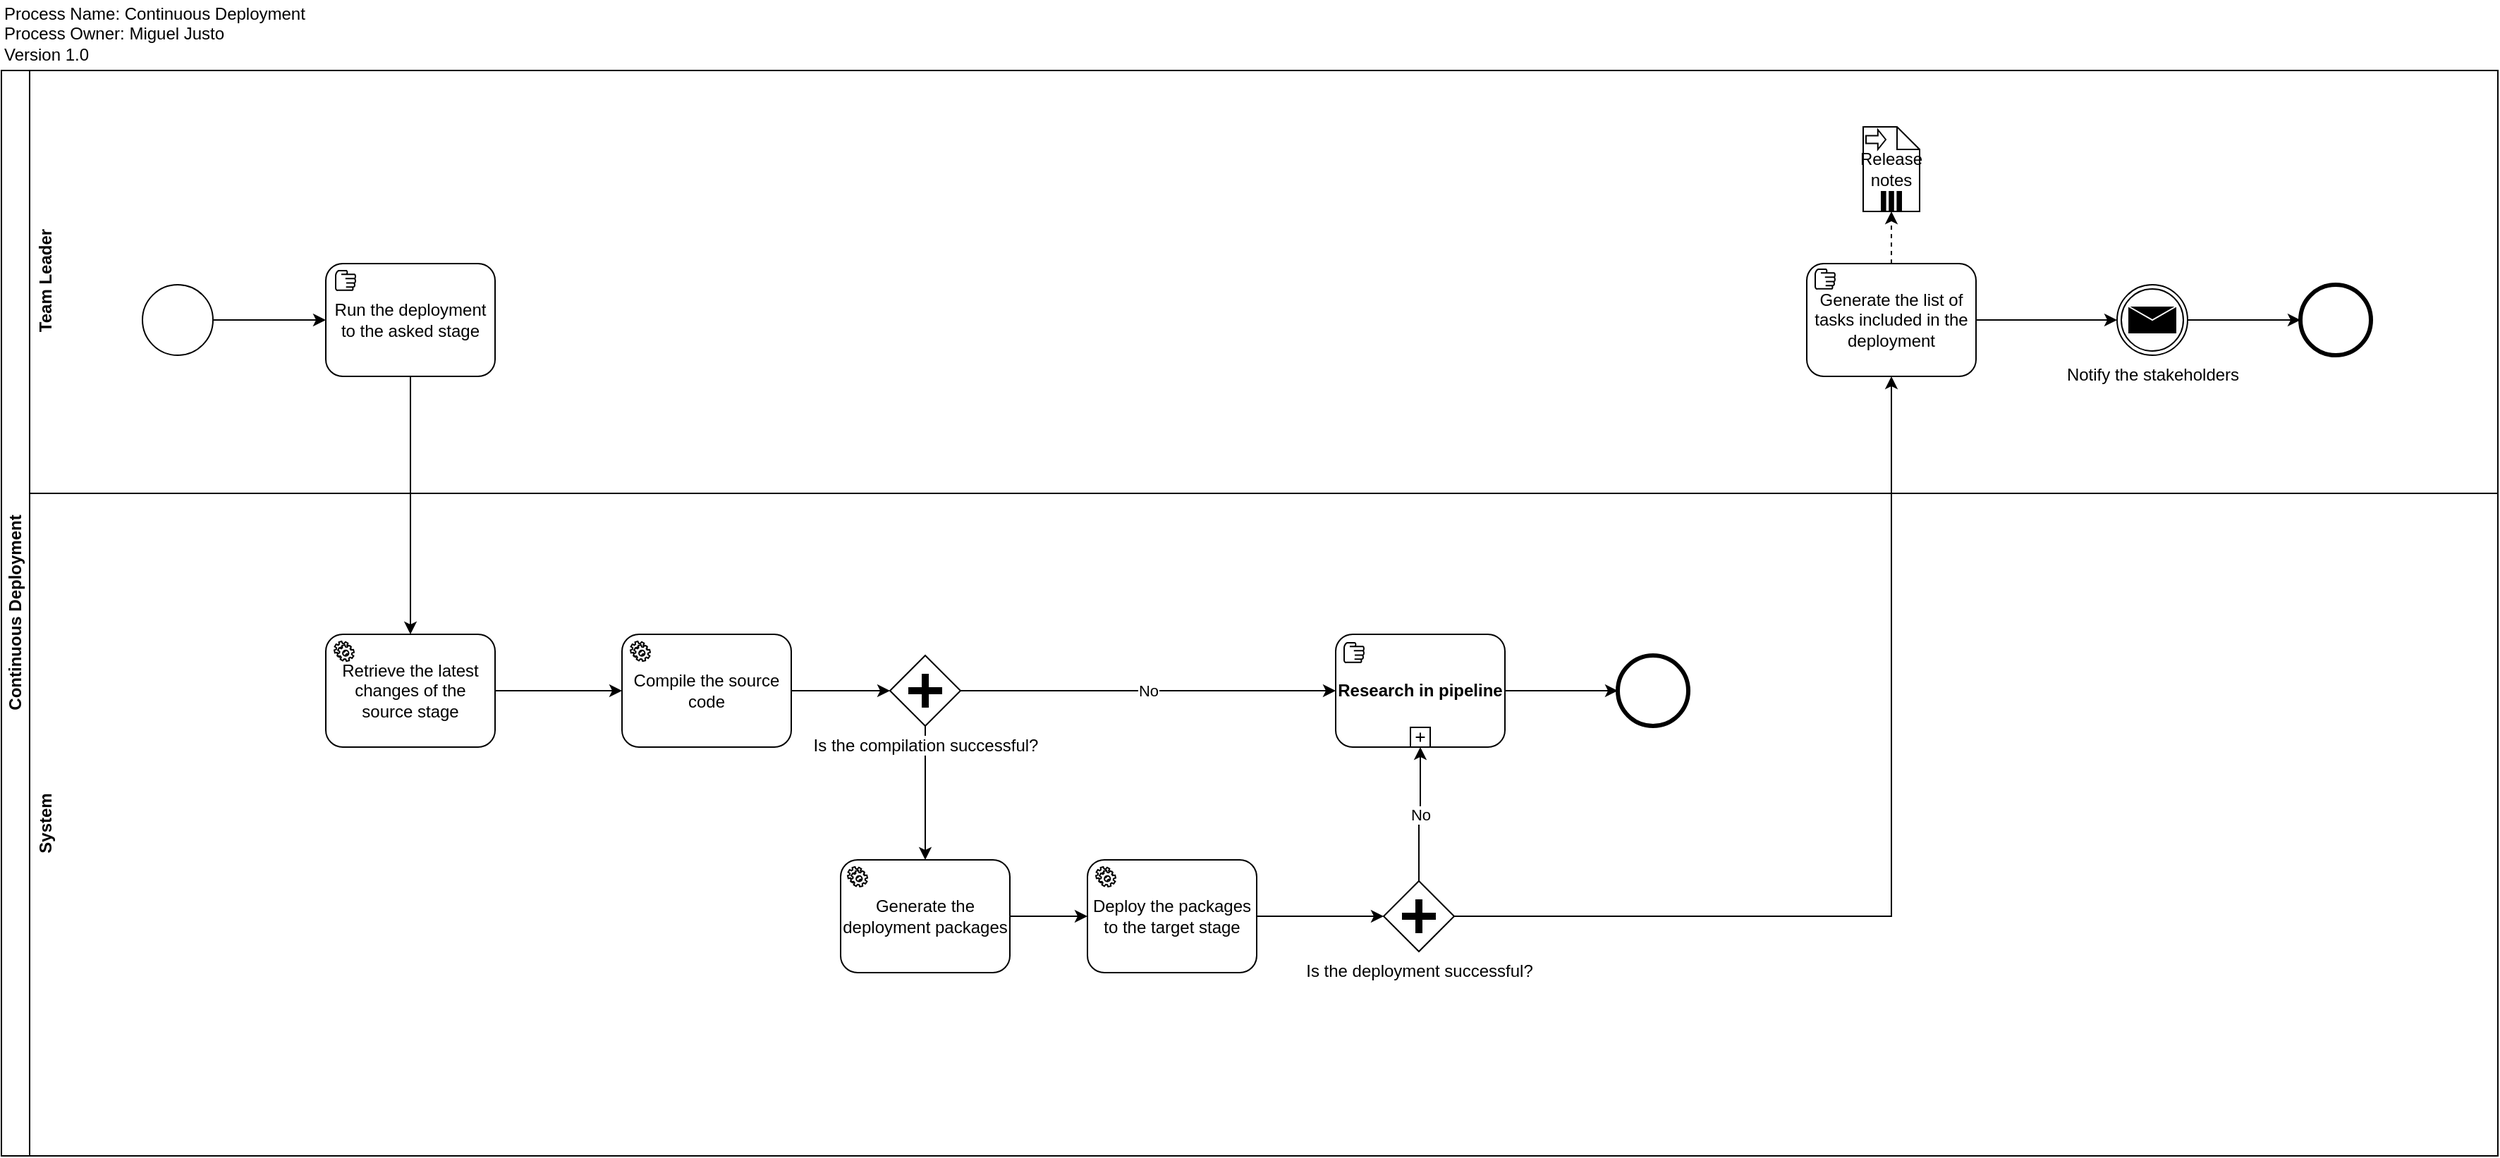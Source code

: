 <mxfile version="10.6.7" type="github"><diagram id="DVTR2RfnITZA854L2pNn" name="Page-1"><mxGraphModel dx="1593" dy="2038" grid="1" gridSize="10" guides="1" tooltips="1" connect="1" arrows="1" fold="1" page="1" pageScale="1" pageWidth="850" pageHeight="1100" math="0" shadow="0"><root><mxCell id="0"/><mxCell id="1" parent="0"/><mxCell id="3vAsA8XuMRNIAd-NyA9_-1" value="Continuous Deployment" style="swimlane;html=1;horizontal=0;startSize=20;" vertex="1" parent="1"><mxGeometry x="20" y="-190" width="1770" height="770" as="geometry"/></mxCell><mxCell id="3vAsA8XuMRNIAd-NyA9_-2" value="Team Leader" style="swimlane;html=1;horizontal=0;swimlaneLine=0;" vertex="1" parent="3vAsA8XuMRNIAd-NyA9_-1"><mxGeometry x="20" width="1750" height="300" as="geometry"/></mxCell><mxCell id="3vAsA8XuMRNIAd-NyA9_-5" style="edgeStyle=orthogonalEdgeStyle;rounded=0;orthogonalLoop=1;jettySize=auto;html=1;exitX=1;exitY=0.5;exitDx=0;exitDy=0;entryX=0;entryY=0.5;entryDx=0;entryDy=0;" edge="1" parent="3vAsA8XuMRNIAd-NyA9_-2" source="3vAsA8XuMRNIAd-NyA9_-3" target="3vAsA8XuMRNIAd-NyA9_-4"><mxGeometry relative="1" as="geometry"/></mxCell><mxCell id="3vAsA8XuMRNIAd-NyA9_-3" value="" style="shape=mxgraph.bpmn.shape;html=1;verticalLabelPosition=bottom;labelBackgroundColor=#ffffff;verticalAlign=top;align=center;perimeter=ellipsePerimeter;outlineConnect=0;outline=standard;symbol=general;" vertex="1" parent="3vAsA8XuMRNIAd-NyA9_-2"><mxGeometry x="80" y="152" width="50" height="50" as="geometry"/></mxCell><mxCell id="3vAsA8XuMRNIAd-NyA9_-10" style="edgeStyle=orthogonalEdgeStyle;rounded=0;orthogonalLoop=1;jettySize=auto;html=1;exitX=0.5;exitY=1;exitDx=0;exitDy=0;" edge="1" parent="3vAsA8XuMRNIAd-NyA9_-2" source="3vAsA8XuMRNIAd-NyA9_-4" target="3vAsA8XuMRNIAd-NyA9_-9"><mxGeometry relative="1" as="geometry"/></mxCell><mxCell id="3vAsA8XuMRNIAd-NyA9_-4" value="Run the deployment to the asked stage" style="shape=ext;rounded=1;html=1;whiteSpace=wrap;" vertex="1" parent="3vAsA8XuMRNIAd-NyA9_-2"><mxGeometry x="210" y="137" width="120" height="80" as="geometry"/></mxCell><mxCell id="3vAsA8XuMRNIAd-NyA9_-6" value="" style="shape=mxgraph.bpmn.manual_task;html=1;outlineConnect=0;" vertex="1" parent="3vAsA8XuMRNIAd-NyA9_-2"><mxGeometry x="217" y="142" width="14" height="14" as="geometry"/></mxCell><mxCell id="3vAsA8XuMRNIAd-NyA9_-7" value="System" style="swimlane;html=1;horizontal=0;swimlaneLine=0;" vertex="1" parent="3vAsA8XuMRNIAd-NyA9_-2"><mxGeometry y="300" width="1750" height="470" as="geometry"/></mxCell><mxCell id="3vAsA8XuMRNIAd-NyA9_-14" style="edgeStyle=orthogonalEdgeStyle;rounded=0;orthogonalLoop=1;jettySize=auto;html=1;exitX=1;exitY=0.5;exitDx=0;exitDy=0;entryX=0;entryY=0.5;entryDx=0;entryDy=0;" edge="1" parent="3vAsA8XuMRNIAd-NyA9_-7" source="3vAsA8XuMRNIAd-NyA9_-9" target="3vAsA8XuMRNIAd-NyA9_-12"><mxGeometry relative="1" as="geometry"/></mxCell><mxCell id="3vAsA8XuMRNIAd-NyA9_-9" value="Retrieve the latest changes of the source stage" style="shape=ext;rounded=1;html=1;whiteSpace=wrap;" vertex="1" parent="3vAsA8XuMRNIAd-NyA9_-7"><mxGeometry x="210" y="100" width="120" height="80" as="geometry"/></mxCell><mxCell id="3vAsA8XuMRNIAd-NyA9_-11" value="" style="shape=mxgraph.bpmn.service_task;html=1;outlineConnect=0;" vertex="1" parent="3vAsA8XuMRNIAd-NyA9_-7"><mxGeometry x="216" y="105" width="14" height="14" as="geometry"/></mxCell><mxCell id="3vAsA8XuMRNIAd-NyA9_-16" style="edgeStyle=orthogonalEdgeStyle;rounded=0;orthogonalLoop=1;jettySize=auto;html=1;exitX=1;exitY=0.5;exitDx=0;exitDy=0;" edge="1" parent="3vAsA8XuMRNIAd-NyA9_-7" source="3vAsA8XuMRNIAd-NyA9_-12" target="3vAsA8XuMRNIAd-NyA9_-15"><mxGeometry relative="1" as="geometry"/></mxCell><mxCell id="3vAsA8XuMRNIAd-NyA9_-12" value="Compile the source code" style="shape=ext;rounded=1;html=1;whiteSpace=wrap;" vertex="1" parent="3vAsA8XuMRNIAd-NyA9_-7"><mxGeometry x="420" y="100" width="120" height="80" as="geometry"/></mxCell><mxCell id="3vAsA8XuMRNIAd-NyA9_-13" value="" style="shape=mxgraph.bpmn.service_task;html=1;outlineConnect=0;" vertex="1" parent="3vAsA8XuMRNIAd-NyA9_-7"><mxGeometry x="426" y="105" width="14" height="14" as="geometry"/></mxCell><mxCell id="3vAsA8XuMRNIAd-NyA9_-21" value="No" style="edgeStyle=orthogonalEdgeStyle;rounded=0;orthogonalLoop=1;jettySize=auto;html=1;exitX=1;exitY=0.5;exitDx=0;exitDy=0;" edge="1" parent="3vAsA8XuMRNIAd-NyA9_-7" source="3vAsA8XuMRNIAd-NyA9_-15" target="3vAsA8XuMRNIAd-NyA9_-18"><mxGeometry relative="1" as="geometry"/></mxCell><mxCell id="3vAsA8XuMRNIAd-NyA9_-25" style="edgeStyle=orthogonalEdgeStyle;rounded=0;orthogonalLoop=1;jettySize=auto;html=1;exitX=0.5;exitY=1;exitDx=0;exitDy=0;" edge="1" parent="3vAsA8XuMRNIAd-NyA9_-7" source="3vAsA8XuMRNIAd-NyA9_-15" target="3vAsA8XuMRNIAd-NyA9_-24"><mxGeometry relative="1" as="geometry"/></mxCell><mxCell id="3vAsA8XuMRNIAd-NyA9_-15" value="Is the compilation successful?" style="shape=mxgraph.bpmn.shape;html=1;verticalLabelPosition=bottom;labelBackgroundColor=#ffffff;verticalAlign=top;align=center;perimeter=rhombusPerimeter;background=gateway;outlineConnect=0;outline=none;symbol=parallelGw;" vertex="1" parent="3vAsA8XuMRNIAd-NyA9_-7"><mxGeometry x="610" y="115" width="50" height="50" as="geometry"/></mxCell><mxCell id="3vAsA8XuMRNIAd-NyA9_-23" style="edgeStyle=orthogonalEdgeStyle;rounded=0;orthogonalLoop=1;jettySize=auto;html=1;exitX=1;exitY=0.5;exitDx=0;exitDy=0;" edge="1" parent="3vAsA8XuMRNIAd-NyA9_-7" source="3vAsA8XuMRNIAd-NyA9_-18" target="3vAsA8XuMRNIAd-NyA9_-22"><mxGeometry relative="1" as="geometry"/></mxCell><mxCell id="3vAsA8XuMRNIAd-NyA9_-18" value="&lt;b&gt;Research in pipeline&lt;/b&gt;" style="html=1;whiteSpace=wrap;rounded=1;" vertex="1" parent="3vAsA8XuMRNIAd-NyA9_-7"><mxGeometry x="926" y="100" width="120" height="80" as="geometry"/></mxCell><mxCell id="3vAsA8XuMRNIAd-NyA9_-19" value="" style="html=1;shape=plus;outlineConnect=0;" vertex="1" parent="3vAsA8XuMRNIAd-NyA9_-18"><mxGeometry x="0.5" y="1" width="14" height="14" relative="1" as="geometry"><mxPoint x="-7" y="-14" as="offset"/></mxGeometry></mxCell><mxCell id="3vAsA8XuMRNIAd-NyA9_-20" value="" style="shape=mxgraph.bpmn.manual_task;html=1;outlineConnect=0;" vertex="1" parent="3vAsA8XuMRNIAd-NyA9_-18"><mxGeometry x="6" y="6" width="14" height="14" as="geometry"/></mxCell><mxCell id="3vAsA8XuMRNIAd-NyA9_-22" value="" style="shape=mxgraph.bpmn.shape;html=1;verticalLabelPosition=bottom;labelBackgroundColor=#ffffff;verticalAlign=top;align=center;perimeter=ellipsePerimeter;outlineConnect=0;outline=end;symbol=general;" vertex="1" parent="3vAsA8XuMRNIAd-NyA9_-7"><mxGeometry x="1126" y="115" width="50" height="50" as="geometry"/></mxCell><mxCell id="3vAsA8XuMRNIAd-NyA9_-28" style="edgeStyle=orthogonalEdgeStyle;rounded=0;orthogonalLoop=1;jettySize=auto;html=1;exitX=1;exitY=0.5;exitDx=0;exitDy=0;entryX=0;entryY=0.5;entryDx=0;entryDy=0;" edge="1" parent="3vAsA8XuMRNIAd-NyA9_-7" source="3vAsA8XuMRNIAd-NyA9_-24" target="3vAsA8XuMRNIAd-NyA9_-27"><mxGeometry relative="1" as="geometry"/></mxCell><mxCell id="3vAsA8XuMRNIAd-NyA9_-24" value="Generate the deployment packages" style="shape=ext;rounded=1;html=1;whiteSpace=wrap;" vertex="1" parent="3vAsA8XuMRNIAd-NyA9_-7"><mxGeometry x="575" y="260" width="120" height="80" as="geometry"/></mxCell><mxCell id="3vAsA8XuMRNIAd-NyA9_-26" value="" style="shape=mxgraph.bpmn.service_task;html=1;outlineConnect=0;" vertex="1" parent="3vAsA8XuMRNIAd-NyA9_-7"><mxGeometry x="580" y="265" width="14" height="14" as="geometry"/></mxCell><mxCell id="3vAsA8XuMRNIAd-NyA9_-31" style="edgeStyle=orthogonalEdgeStyle;rounded=0;orthogonalLoop=1;jettySize=auto;html=1;exitX=1;exitY=0.5;exitDx=0;exitDy=0;entryX=0;entryY=0.5;entryDx=0;entryDy=0;" edge="1" parent="3vAsA8XuMRNIAd-NyA9_-7" source="3vAsA8XuMRNIAd-NyA9_-27" target="3vAsA8XuMRNIAd-NyA9_-30"><mxGeometry relative="1" as="geometry"/></mxCell><mxCell id="3vAsA8XuMRNIAd-NyA9_-27" value="Deploy the packages to the target stage" style="shape=ext;rounded=1;html=1;whiteSpace=wrap;" vertex="1" parent="3vAsA8XuMRNIAd-NyA9_-7"><mxGeometry x="750" y="260" width="120" height="80" as="geometry"/></mxCell><mxCell id="3vAsA8XuMRNIAd-NyA9_-29" value="" style="shape=mxgraph.bpmn.service_task;html=1;outlineConnect=0;" vertex="1" parent="3vAsA8XuMRNIAd-NyA9_-7"><mxGeometry x="756" y="265" width="14" height="14" as="geometry"/></mxCell><mxCell id="3vAsA8XuMRNIAd-NyA9_-32" value="No" style="edgeStyle=orthogonalEdgeStyle;rounded=0;orthogonalLoop=1;jettySize=auto;html=1;exitX=0.5;exitY=0;exitDx=0;exitDy=0;entryX=0.5;entryY=1;entryDx=0;entryDy=0;" edge="1" parent="3vAsA8XuMRNIAd-NyA9_-7" source="3vAsA8XuMRNIAd-NyA9_-30" target="3vAsA8XuMRNIAd-NyA9_-18"><mxGeometry relative="1" as="geometry"/></mxCell><mxCell id="3vAsA8XuMRNIAd-NyA9_-30" value="Is the deployment successful?" style="shape=mxgraph.bpmn.shape;html=1;verticalLabelPosition=bottom;labelBackgroundColor=#ffffff;verticalAlign=top;align=center;perimeter=rhombusPerimeter;background=gateway;outlineConnect=0;outline=none;symbol=parallelGw;" vertex="1" parent="3vAsA8XuMRNIAd-NyA9_-7"><mxGeometry x="960" y="275" width="50" height="50" as="geometry"/></mxCell><mxCell id="3vAsA8XuMRNIAd-NyA9_-38" style="edgeStyle=orthogonalEdgeStyle;rounded=0;orthogonalLoop=1;jettySize=auto;html=1;exitX=0.5;exitY=0;exitDx=0;exitDy=0;entryX=0.5;entryY=1;entryDx=0;entryDy=0;dashed=1;" edge="1" parent="3vAsA8XuMRNIAd-NyA9_-2" source="3vAsA8XuMRNIAd-NyA9_-33" target="3vAsA8XuMRNIAd-NyA9_-37"><mxGeometry relative="1" as="geometry"/></mxCell><mxCell id="3vAsA8XuMRNIAd-NyA9_-40" style="edgeStyle=orthogonalEdgeStyle;rounded=0;orthogonalLoop=1;jettySize=auto;html=1;exitX=1;exitY=0.5;exitDx=0;exitDy=0;" edge="1" parent="3vAsA8XuMRNIAd-NyA9_-2" source="3vAsA8XuMRNIAd-NyA9_-33" target="3vAsA8XuMRNIAd-NyA9_-39"><mxGeometry relative="1" as="geometry"/></mxCell><mxCell id="3vAsA8XuMRNIAd-NyA9_-33" value="Generate the list of tasks included in the deployment" style="shape=ext;rounded=1;html=1;whiteSpace=wrap;" vertex="1" parent="3vAsA8XuMRNIAd-NyA9_-2"><mxGeometry x="1260" y="137" width="120" height="80" as="geometry"/></mxCell><mxCell id="3vAsA8XuMRNIAd-NyA9_-34" value="" style="shape=mxgraph.bpmn.manual_task;html=1;outlineConnect=0;" vertex="1" parent="3vAsA8XuMRNIAd-NyA9_-2"><mxGeometry x="1266" y="141" width="14" height="14" as="geometry"/></mxCell><mxCell id="3vAsA8XuMRNIAd-NyA9_-35" value="Release notes" style="shape=note;whiteSpace=wrap;size=16;html=1;" vertex="1" parent="3vAsA8XuMRNIAd-NyA9_-2"><mxGeometry x="1300" y="40" width="40" height="60" as="geometry"/></mxCell><mxCell id="3vAsA8XuMRNIAd-NyA9_-36" value="" style="html=1;shape=singleArrow;arrowWidth=0.4;arrowSize=0.4;outlineConnect=0;" vertex="1" parent="3vAsA8XuMRNIAd-NyA9_-35"><mxGeometry width="14" height="14" relative="1" as="geometry"><mxPoint x="2" y="2" as="offset"/></mxGeometry></mxCell><mxCell id="3vAsA8XuMRNIAd-NyA9_-37" value="" style="html=1;whiteSpace=wrap;shape=parallelMarker;outlineConnect=0;" vertex="1" parent="3vAsA8XuMRNIAd-NyA9_-35"><mxGeometry x="0.5" y="1" width="14" height="14" relative="1" as="geometry"><mxPoint x="-7" y="-14" as="offset"/></mxGeometry></mxCell><mxCell id="3vAsA8XuMRNIAd-NyA9_-42" style="edgeStyle=orthogonalEdgeStyle;rounded=0;orthogonalLoop=1;jettySize=auto;html=1;exitX=1;exitY=0.5;exitDx=0;exitDy=0;entryX=0;entryY=0.5;entryDx=0;entryDy=0;" edge="1" parent="3vAsA8XuMRNIAd-NyA9_-2" source="3vAsA8XuMRNIAd-NyA9_-39" target="3vAsA8XuMRNIAd-NyA9_-41"><mxGeometry relative="1" as="geometry"/></mxCell><mxCell id="3vAsA8XuMRNIAd-NyA9_-39" value="Notify the stakeholders" style="shape=mxgraph.bpmn.shape;html=1;verticalLabelPosition=bottom;labelBackgroundColor=#ffffff;verticalAlign=top;align=center;perimeter=ellipsePerimeter;outlineConnect=0;outline=throwing;symbol=message;" vertex="1" parent="3vAsA8XuMRNIAd-NyA9_-2"><mxGeometry x="1480" y="152" width="50" height="50" as="geometry"/></mxCell><mxCell id="3vAsA8XuMRNIAd-NyA9_-41" value="" style="shape=mxgraph.bpmn.shape;html=1;verticalLabelPosition=bottom;labelBackgroundColor=#ffffff;verticalAlign=top;align=center;perimeter=ellipsePerimeter;outlineConnect=0;outline=end;symbol=general;" vertex="1" parent="3vAsA8XuMRNIAd-NyA9_-2"><mxGeometry x="1610" y="152" width="50" height="50" as="geometry"/></mxCell><mxCell id="3vAsA8XuMRNIAd-NyA9_-43" style="edgeStyle=orthogonalEdgeStyle;rounded=0;orthogonalLoop=1;jettySize=auto;html=1;exitX=1;exitY=0.5;exitDx=0;exitDy=0;entryX=0.5;entryY=1;entryDx=0;entryDy=0;" edge="1" parent="3vAsA8XuMRNIAd-NyA9_-2" source="3vAsA8XuMRNIAd-NyA9_-30" target="3vAsA8XuMRNIAd-NyA9_-33"><mxGeometry relative="1" as="geometry"/></mxCell><mxCell id="3vAsA8XuMRNIAd-NyA9_-8" value="Process Name: Continuous Deployment&lt;br&gt;Process Owner: Miguel Justo&lt;br&gt;Version 1.0&lt;br&gt;" style="text;html=1;resizable=0;points=[];autosize=1;align=left;verticalAlign=top;spacingTop=-4;" vertex="1" parent="1"><mxGeometry x="20" y="-240" width="230" height="40" as="geometry"/></mxCell></root></mxGraphModel></diagram></mxfile>